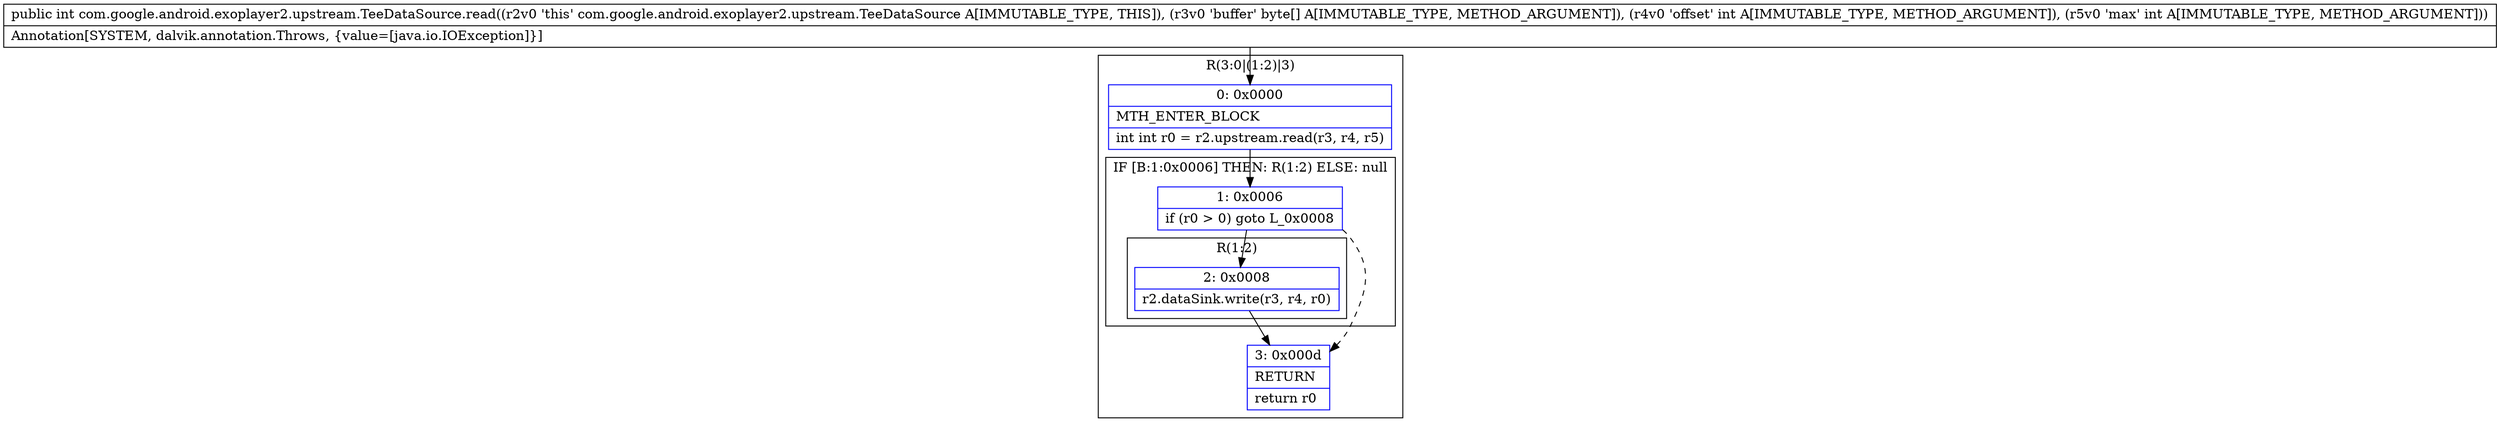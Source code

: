 digraph "CFG forcom.google.android.exoplayer2.upstream.TeeDataSource.read([BII)I" {
subgraph cluster_Region_155391116 {
label = "R(3:0|(1:2)|3)";
node [shape=record,color=blue];
Node_0 [shape=record,label="{0\:\ 0x0000|MTH_ENTER_BLOCK\l|int int r0 = r2.upstream.read(r3, r4, r5)\l}"];
subgraph cluster_IfRegion_11246861 {
label = "IF [B:1:0x0006] THEN: R(1:2) ELSE: null";
node [shape=record,color=blue];
Node_1 [shape=record,label="{1\:\ 0x0006|if (r0 \> 0) goto L_0x0008\l}"];
subgraph cluster_Region_424407828 {
label = "R(1:2)";
node [shape=record,color=blue];
Node_2 [shape=record,label="{2\:\ 0x0008|r2.dataSink.write(r3, r4, r0)\l}"];
}
}
Node_3 [shape=record,label="{3\:\ 0x000d|RETURN\l|return r0\l}"];
}
MethodNode[shape=record,label="{public int com.google.android.exoplayer2.upstream.TeeDataSource.read((r2v0 'this' com.google.android.exoplayer2.upstream.TeeDataSource A[IMMUTABLE_TYPE, THIS]), (r3v0 'buffer' byte[] A[IMMUTABLE_TYPE, METHOD_ARGUMENT]), (r4v0 'offset' int A[IMMUTABLE_TYPE, METHOD_ARGUMENT]), (r5v0 'max' int A[IMMUTABLE_TYPE, METHOD_ARGUMENT]))  | Annotation[SYSTEM, dalvik.annotation.Throws, \{value=[java.io.IOException]\}]\l}"];
MethodNode -> Node_0;
Node_0 -> Node_1;
Node_1 -> Node_2;
Node_1 -> Node_3[style=dashed];
Node_2 -> Node_3;
}

